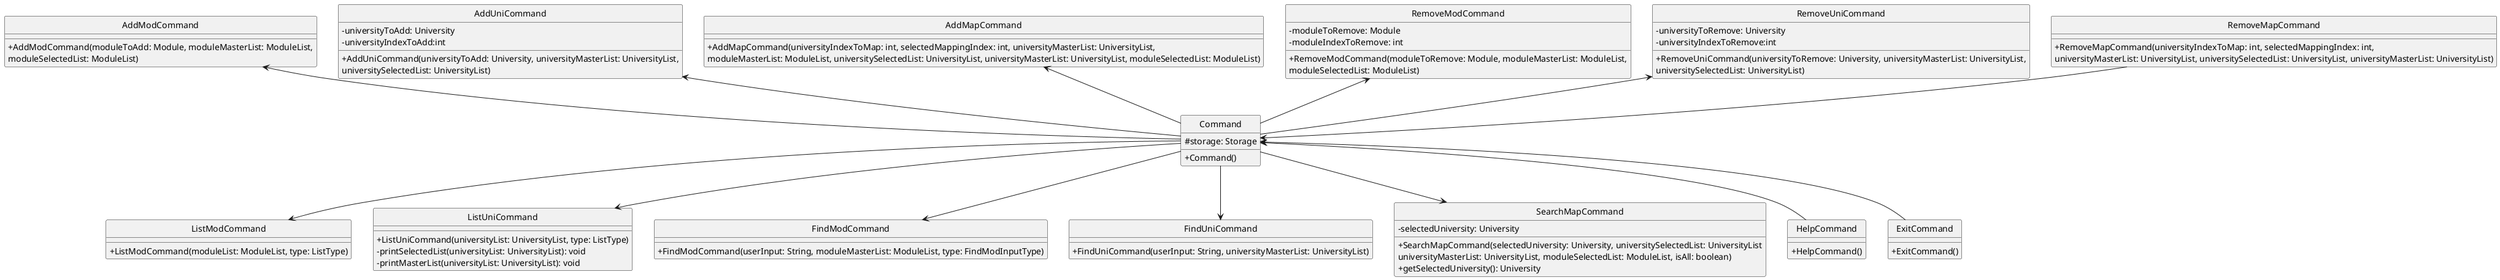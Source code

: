 @startuml
'https://plantuml.com/class-diagram

hide circle
skinparam classAttributeIconSize 0
skinparam groupInheritance 1
skinparam maxLength 128

AddModCommand <-- Command
AddUniCommand <-- Command
AddMapCommand <-- Command
RemoveModCommand <-- Command
RemoveUniCommand <-- Command
RemoveMapCommand --> Command
Command --> ListModCommand
Command --> ListUniCommand
Command --> FindModCommand
Command --> FindUniCommand
Command --> SearchMapCommand
Command <-- HelpCommand
Command <-- ExitCommand

class Command {
    # storage: Storage

    + Command()
}

class AddModCommand {

    + AddModCommand(moduleToAdd: Module, moduleMasterList: ModuleList,
    moduleSelectedList: ModuleList)
}

class AddUniCommand {
    - universityToAdd: University
    - universityIndexToAdd:int

    + AddUniCommand(universityToAdd: University, universityMasterList: UniversityList,
      universitySelectedList: UniversityList)
}

class AddMapCommand {

    + AddMapCommand(universityIndexToMap: int, selectedMappingIndex: int, universityMasterList: UniversityList,
    moduleMasterList: ModuleList, universitySelectedList: UniversityList, universityMasterList: UniversityList, moduleSelectedList: ModuleList)
}

class RemoveModCommand {

    -moduleToRemove: Module
    -moduleIndexToRemove: int

    + RemoveModCommand(moduleToRemove: Module, moduleMasterList: ModuleList,
    moduleSelectedList: ModuleList)
}

class RemoveUniCommand {
    - universityToRemove: University
    - universityIndexToRemove:int

    + RemoveUniCommand(universityToRemove: University, universityMasterList: UniversityList,
      universitySelectedList: UniversityList)
}

class RemoveMapCommand {

    + RemoveMapCommand(universityIndexToMap: int, selectedMappingIndex: int,
    universityMasterList: UniversityList, universitySelectedList: UniversityList, universityMasterList: UniversityList)
}

class ListModCommand {

    + ListModCommand(moduleList: ModuleList, type: ListType)
}

class ListUniCommand {

    + ListUniCommand(universityList: UniversityList, type: ListType)
    -printSelectedList(universityList: UniversityList): void
    -printMasterList(universityList: UniversityList): void
}


class FindModCommand {

    + FindModCommand(userInput: String, moduleMasterList: ModuleList, type: FindModInputType)
}

class FindUniCommand {

    + FindUniCommand(userInput: String, universityMasterList: UniversityList)
}

class SearchMapCommand {
    - selectedUniversity: University

    + SearchMapCommand(selectedUniversity: University, universitySelectedList: UniversityList
    universityMasterList: UniversityList, moduleSelectedList: ModuleList, isAll: boolean)
    + getSelectedUniversity(): University
}

class HelpCommand {

    + HelpCommand()
}

class ExitCommand {

    + ExitCommand()
}

@enduml